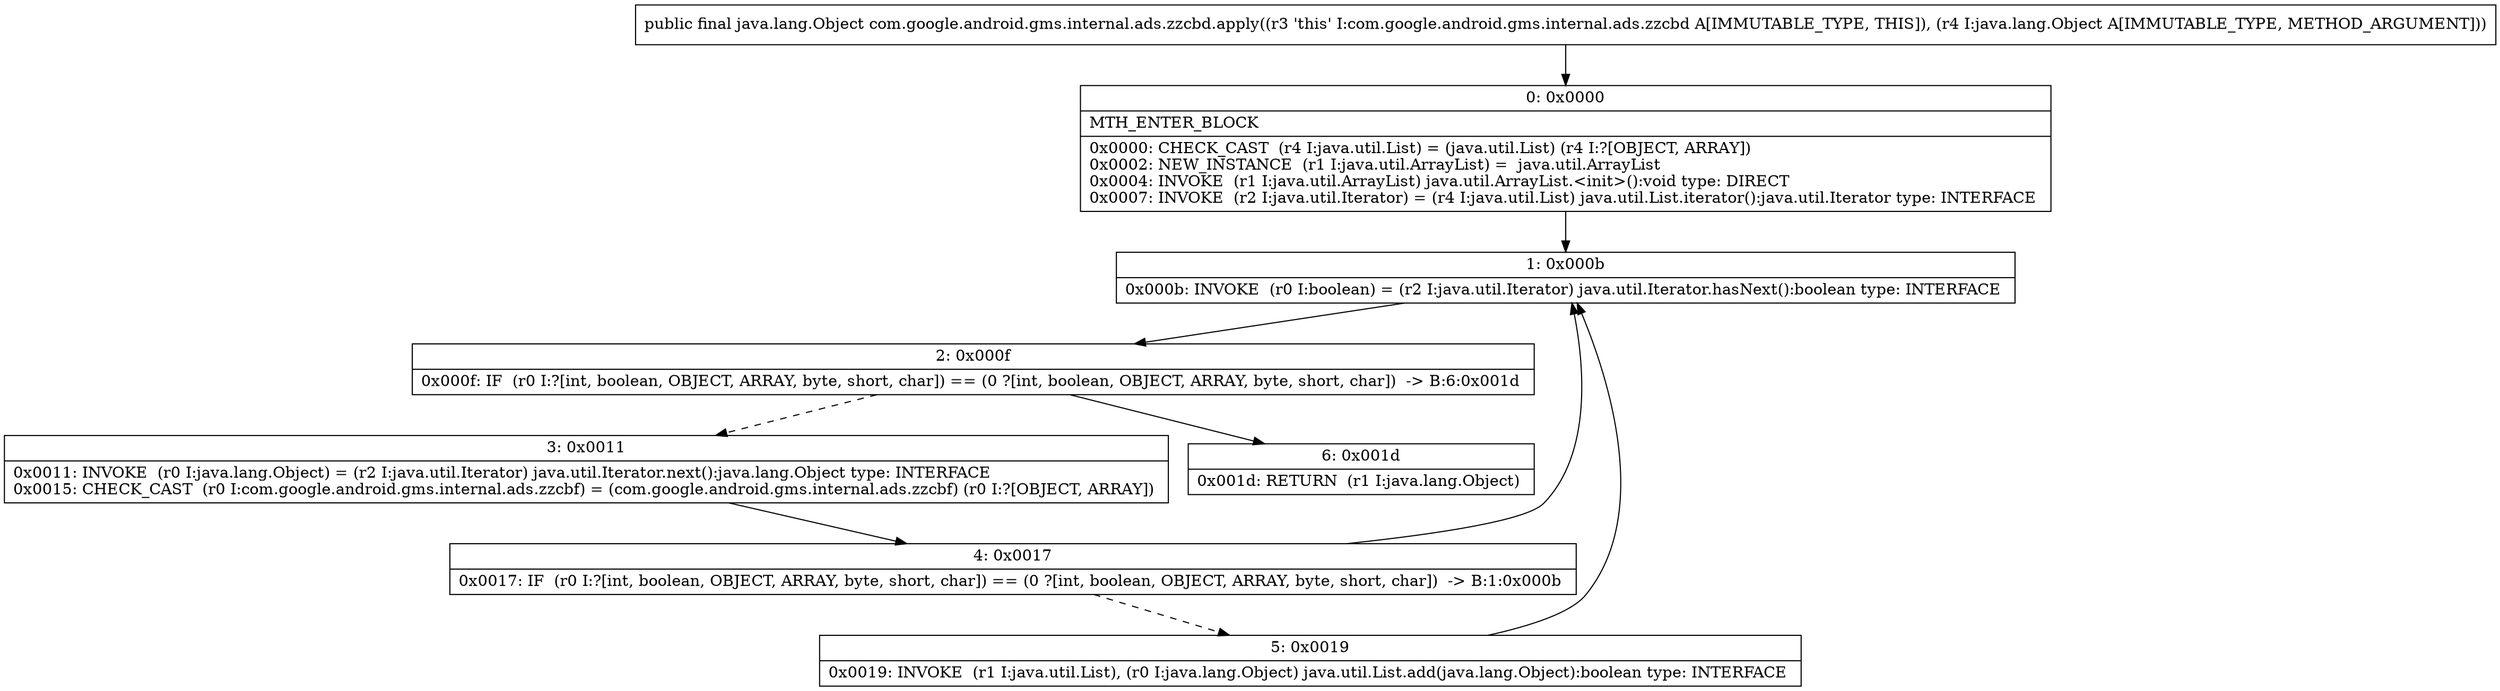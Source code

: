 digraph "CFG forcom.google.android.gms.internal.ads.zzcbd.apply(Ljava\/lang\/Object;)Ljava\/lang\/Object;" {
Node_0 [shape=record,label="{0\:\ 0x0000|MTH_ENTER_BLOCK\l|0x0000: CHECK_CAST  (r4 I:java.util.List) = (java.util.List) (r4 I:?[OBJECT, ARRAY]) \l0x0002: NEW_INSTANCE  (r1 I:java.util.ArrayList) =  java.util.ArrayList \l0x0004: INVOKE  (r1 I:java.util.ArrayList) java.util.ArrayList.\<init\>():void type: DIRECT \l0x0007: INVOKE  (r2 I:java.util.Iterator) = (r4 I:java.util.List) java.util.List.iterator():java.util.Iterator type: INTERFACE \l}"];
Node_1 [shape=record,label="{1\:\ 0x000b|0x000b: INVOKE  (r0 I:boolean) = (r2 I:java.util.Iterator) java.util.Iterator.hasNext():boolean type: INTERFACE \l}"];
Node_2 [shape=record,label="{2\:\ 0x000f|0x000f: IF  (r0 I:?[int, boolean, OBJECT, ARRAY, byte, short, char]) == (0 ?[int, boolean, OBJECT, ARRAY, byte, short, char])  \-\> B:6:0x001d \l}"];
Node_3 [shape=record,label="{3\:\ 0x0011|0x0011: INVOKE  (r0 I:java.lang.Object) = (r2 I:java.util.Iterator) java.util.Iterator.next():java.lang.Object type: INTERFACE \l0x0015: CHECK_CAST  (r0 I:com.google.android.gms.internal.ads.zzcbf) = (com.google.android.gms.internal.ads.zzcbf) (r0 I:?[OBJECT, ARRAY]) \l}"];
Node_4 [shape=record,label="{4\:\ 0x0017|0x0017: IF  (r0 I:?[int, boolean, OBJECT, ARRAY, byte, short, char]) == (0 ?[int, boolean, OBJECT, ARRAY, byte, short, char])  \-\> B:1:0x000b \l}"];
Node_5 [shape=record,label="{5\:\ 0x0019|0x0019: INVOKE  (r1 I:java.util.List), (r0 I:java.lang.Object) java.util.List.add(java.lang.Object):boolean type: INTERFACE \l}"];
Node_6 [shape=record,label="{6\:\ 0x001d|0x001d: RETURN  (r1 I:java.lang.Object) \l}"];
MethodNode[shape=record,label="{public final java.lang.Object com.google.android.gms.internal.ads.zzcbd.apply((r3 'this' I:com.google.android.gms.internal.ads.zzcbd A[IMMUTABLE_TYPE, THIS]), (r4 I:java.lang.Object A[IMMUTABLE_TYPE, METHOD_ARGUMENT])) }"];
MethodNode -> Node_0;
Node_0 -> Node_1;
Node_1 -> Node_2;
Node_2 -> Node_3[style=dashed];
Node_2 -> Node_6;
Node_3 -> Node_4;
Node_4 -> Node_1;
Node_4 -> Node_5[style=dashed];
Node_5 -> Node_1;
}

